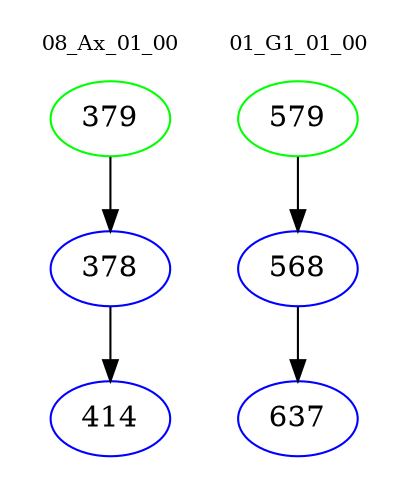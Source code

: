digraph{
subgraph cluster_0 {
color = white
label = "08_Ax_01_00";
fontsize=10;
T0_379 [label="379", color="green"]
T0_379 -> T0_378 [color="black"]
T0_378 [label="378", color="blue"]
T0_378 -> T0_414 [color="black"]
T0_414 [label="414", color="blue"]
}
subgraph cluster_1 {
color = white
label = "01_G1_01_00";
fontsize=10;
T1_579 [label="579", color="green"]
T1_579 -> T1_568 [color="black"]
T1_568 [label="568", color="blue"]
T1_568 -> T1_637 [color="black"]
T1_637 [label="637", color="blue"]
}
}
